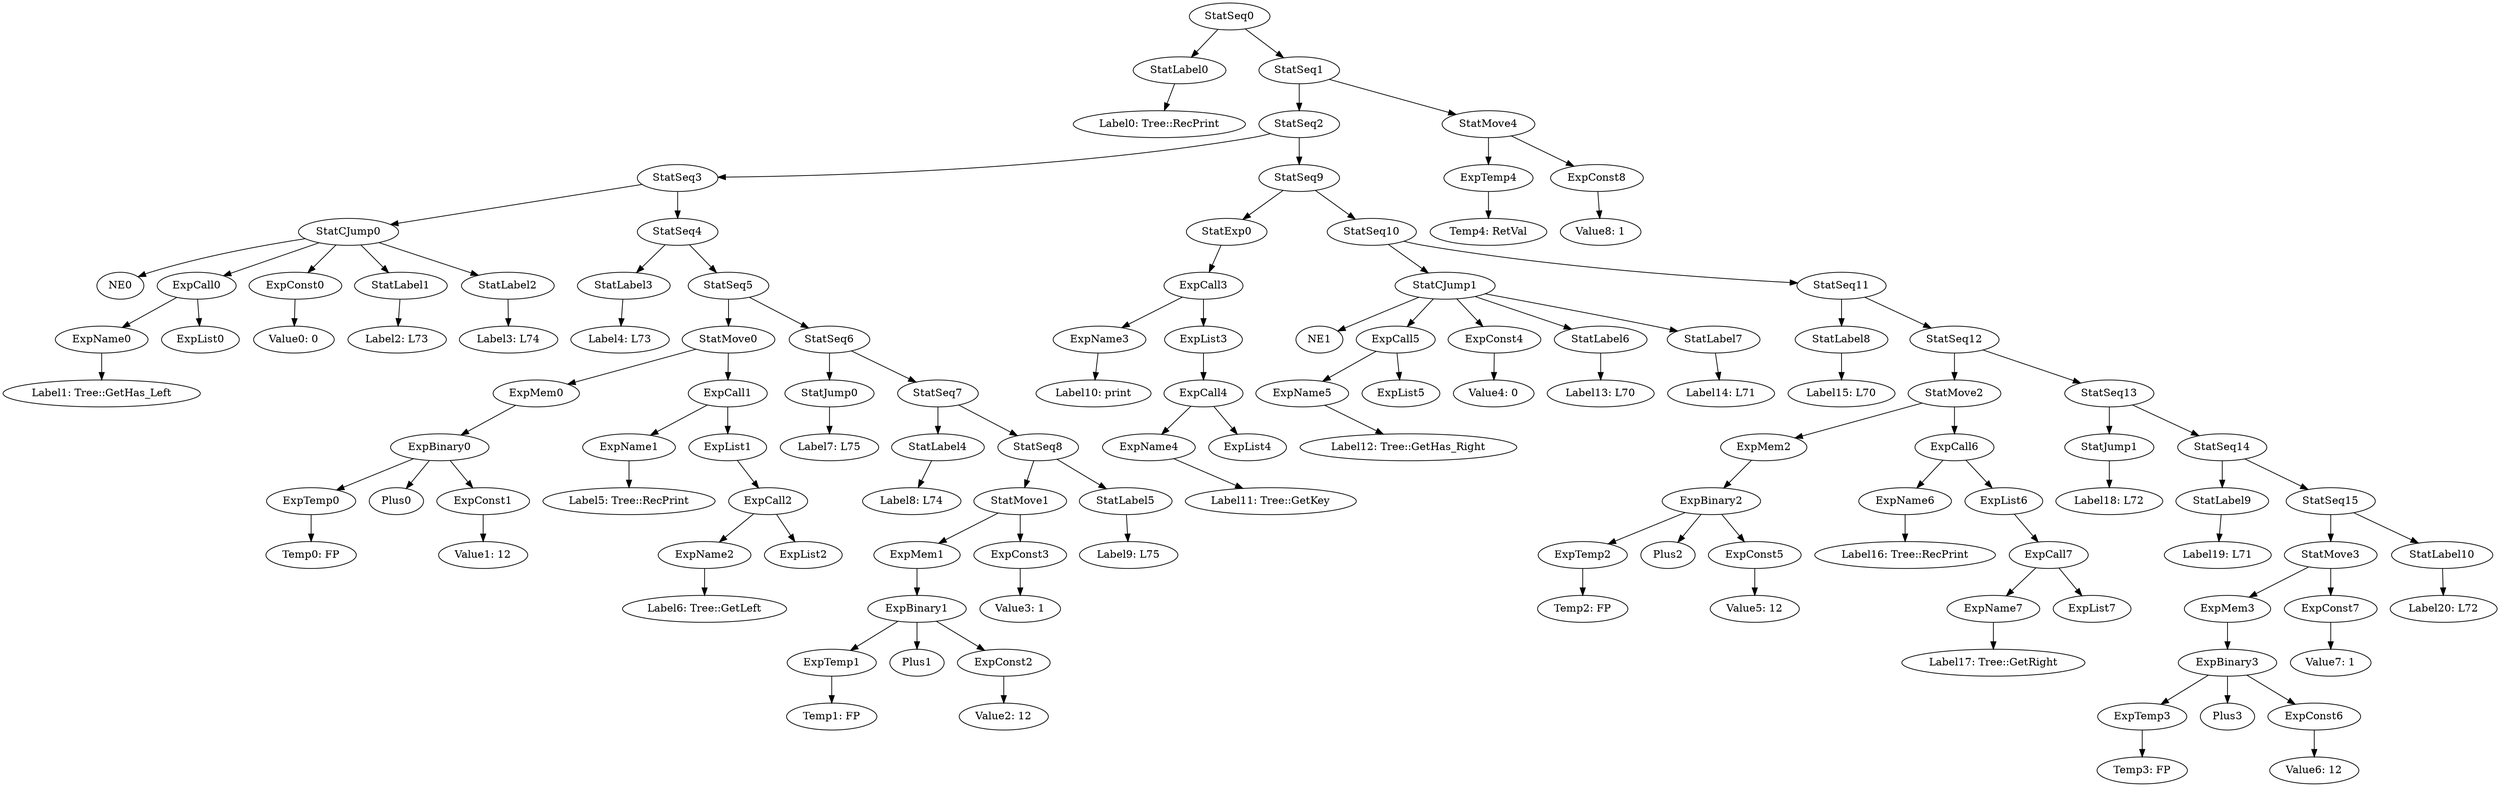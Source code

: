 digraph {
	ordering = out;
	StatMove4 -> ExpTemp4;
	StatMove4 -> ExpConst8;
	ExpTemp4 -> "Temp4: RetVal";
	StatSeq1 -> StatSeq2;
	StatSeq1 -> StatMove4;
	StatLabel10 -> "Label20: L72";
	ExpConst7 -> "Value7: 1";
	StatMove3 -> ExpMem3;
	StatMove3 -> ExpConst7;
	ExpMem3 -> ExpBinary3;
	StatJump1 -> "Label18: L72";
	StatSeq12 -> StatMove2;
	StatSeq12 -> StatSeq13;
	ExpCall7 -> ExpName7;
	ExpCall7 -> ExpList7;
	ExpCall6 -> ExpName6;
	ExpCall6 -> ExpList6;
	ExpName6 -> "Label16: Tree::RecPrint";
	StatMove2 -> ExpMem2;
	StatMove2 -> ExpCall6;
	ExpMem2 -> ExpBinary2;
	ExpList6 -> ExpCall7;
	ExpConst5 -> "Value5: 12";
	ExpTemp2 -> "Temp2: FP";
	StatSeq11 -> StatLabel8;
	StatSeq11 -> StatSeq12;
	StatCJump0 -> NE0;
	StatCJump0 -> ExpCall0;
	StatCJump0 -> ExpConst0;
	StatCJump0 -> StatLabel1;
	StatCJump0 -> StatLabel2;
	StatSeq13 -> StatJump1;
	StatSeq13 -> StatSeq14;
	StatMove1 -> ExpMem1;
	StatMove1 -> ExpConst3;
	ExpTemp1 -> "Temp1: FP";
	ExpMem0 -> ExpBinary0;
	ExpBinary0 -> ExpTemp0;
	ExpBinary0 -> Plus0;
	ExpBinary0 -> ExpConst1;
	ExpTemp0 -> "Temp0: FP";
	StatLabel9 -> "Label19: L71";
	StatSeq5 -> StatMove0;
	StatSeq5 -> StatSeq6;
	StatLabel4 -> "Label8: L74";
	ExpName5 -> "Label12: Tree::GetHas_Right";
	ExpName0 -> "Label1: Tree::GetHas_Left";
	StatLabel7 -> "Label14: L71";
	ExpConst0 -> "Value0: 0";
	ExpBinary2 -> ExpTemp2;
	ExpBinary2 -> Plus2;
	ExpBinary2 -> ExpConst5;
	StatLabel0 -> "Label0: Tree::RecPrint";
	ExpName2 -> "Label6: Tree::GetLeft";
	StatSeq7 -> StatLabel4;
	StatSeq7 -> StatSeq8;
	StatLabel1 -> "Label2: L73";
	StatSeq4 -> StatLabel3;
	StatSeq4 -> StatSeq5;
	ExpCall1 -> ExpName1;
	ExpCall1 -> ExpList1;
	StatJump0 -> "Label7: L75";
	ExpCall0 -> ExpName0;
	ExpCall0 -> ExpList0;
	StatSeq9 -> StatExp0;
	StatSeq9 -> StatSeq10;
	StatSeq14 -> StatLabel9;
	StatSeq14 -> StatSeq15;
	StatSeq10 -> StatCJump1;
	StatSeq10 -> StatSeq11;
	ExpName1 -> "Label5: Tree::RecPrint";
	ExpConst1 -> "Value1: 12";
	ExpCall2 -> ExpName2;
	ExpCall2 -> ExpList2;
	ExpBinary3 -> ExpTemp3;
	ExpBinary3 -> Plus3;
	ExpBinary3 -> ExpConst6;
	ExpConst2 -> "Value2: 12";
	ExpName4 -> "Label11: Tree::GetKey";
	StatMove0 -> ExpMem0;
	StatMove0 -> ExpCall1;
	StatSeq15 -> StatMove3;
	StatSeq15 -> StatLabel10;
	StatSeq3 -> StatCJump0;
	StatSeq3 -> StatSeq4;
	ExpList3 -> ExpCall4;
	StatLabel8 -> "Label15: L70";
	StatSeq6 -> StatJump0;
	StatSeq6 -> StatSeq7;
	ExpTemp3 -> "Temp3: FP";
	StatSeq8 -> StatMove1;
	StatSeq8 -> StatLabel5;
	ExpCall3 -> ExpName3;
	ExpCall3 -> ExpList3;
	ExpList1 -> ExpCall2;
	ExpBinary1 -> ExpTemp1;
	ExpBinary1 -> Plus1;
	ExpBinary1 -> ExpConst2;
	ExpConst6 -> "Value6: 12";
	ExpMem1 -> ExpBinary1;
	StatLabel6 -> "Label13: L70";
	ExpConst3 -> "Value3: 1";
	StatLabel5 -> "Label9: L75";
	StatSeq2 -> StatSeq3;
	StatSeq2 -> StatSeq9;
	ExpName3 -> "Label10: print";
	ExpName7 -> "Label17: Tree::GetRight";
	StatLabel2 -> "Label3: L74";
	ExpCall4 -> ExpName4;
	ExpCall4 -> ExpList4;
	StatSeq0 -> StatLabel0;
	StatSeq0 -> StatSeq1;
	StatExp0 -> ExpCall3;
	ExpCall5 -> ExpName5;
	ExpCall5 -> ExpList5;
	ExpConst8 -> "Value8: 1";
	StatLabel3 -> "Label4: L73";
	ExpConst4 -> "Value4: 0";
	StatCJump1 -> NE1;
	StatCJump1 -> ExpCall5;
	StatCJump1 -> ExpConst4;
	StatCJump1 -> StatLabel6;
	StatCJump1 -> StatLabel7;
}

